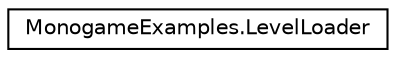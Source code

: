 digraph "Graphical Class Hierarchy"
{
 // LATEX_PDF_SIZE
  edge [fontname="Helvetica",fontsize="10",labelfontname="Helvetica",labelfontsize="10"];
  node [fontname="Helvetica",fontsize="10",shape=record];
  rankdir="LR";
  Node0 [label="MonogameExamples.LevelLoader",height=0.2,width=0.4,color="black", fillcolor="white", style="filled",URL="$classMonogameExamples_1_1LevelLoader.html",tooltip="Provides a static method for loading entities from a Tiled map."];
}
